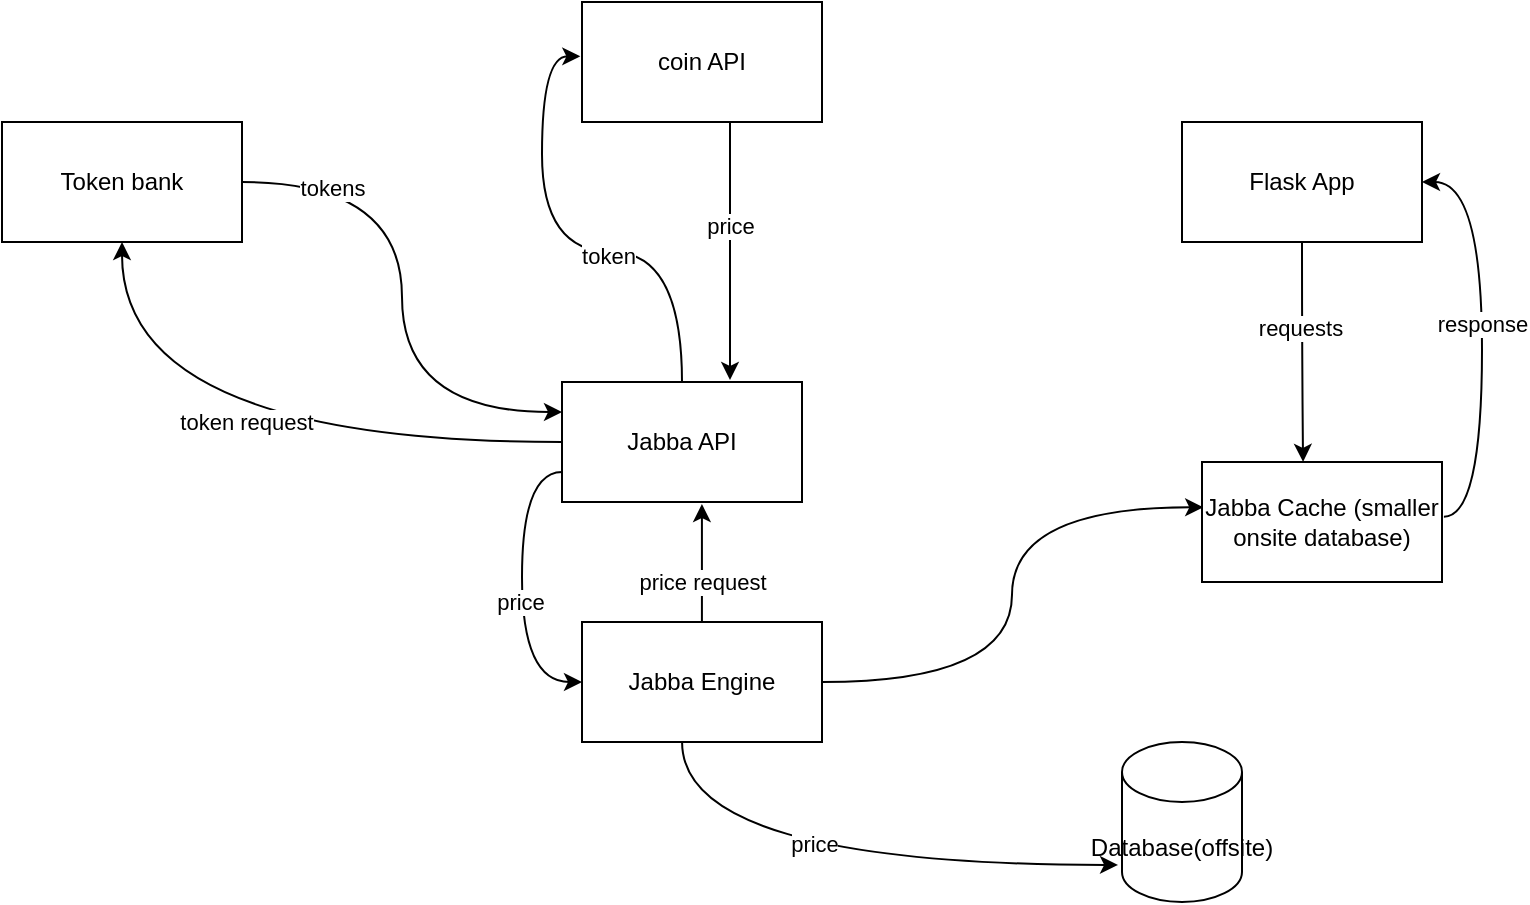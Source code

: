 <mxfile version="20.2.7" type="github">
  <diagram id="hZoHqJRuj1IjI9aY5LXZ" name="Page-1">
    <mxGraphModel dx="2381" dy="994" grid="1" gridSize="10" guides="1" tooltips="1" connect="1" arrows="1" fold="1" page="1" pageScale="1" pageWidth="827" pageHeight="1169" math="0" shadow="0">
      <root>
        <mxCell id="0" />
        <mxCell id="1" parent="0" />
        <mxCell id="qCfGOtzREUT_j8EuFqd_-5" style="edgeStyle=orthogonalEdgeStyle;rounded=0;orthogonalLoop=1;jettySize=auto;html=1;entryX=0.7;entryY=-0.017;entryDx=0;entryDy=0;entryPerimeter=0;" edge="1" parent="1" source="qCfGOtzREUT_j8EuFqd_-1" target="qCfGOtzREUT_j8EuFqd_-2">
          <mxGeometry relative="1" as="geometry">
            <Array as="points">
              <mxPoint x="264" y="320" />
              <mxPoint x="264" y="320" />
            </Array>
          </mxGeometry>
        </mxCell>
        <mxCell id="qCfGOtzREUT_j8EuFqd_-6" value="price" style="edgeLabel;html=1;align=center;verticalAlign=middle;resizable=0;points=[];" vertex="1" connectable="0" parent="qCfGOtzREUT_j8EuFqd_-5">
          <mxGeometry x="-0.194" relative="1" as="geometry">
            <mxPoint as="offset" />
          </mxGeometry>
        </mxCell>
        <mxCell id="qCfGOtzREUT_j8EuFqd_-1" value="coin API" style="rounded=0;whiteSpace=wrap;html=1;" vertex="1" parent="1">
          <mxGeometry x="190" y="220" width="120" height="60" as="geometry" />
        </mxCell>
        <mxCell id="qCfGOtzREUT_j8EuFqd_-3" style="edgeStyle=orthogonalEdgeStyle;rounded=0;orthogonalLoop=1;jettySize=auto;html=1;entryX=-0.007;entryY=0.453;entryDx=0;entryDy=0;entryPerimeter=0;curved=1;" edge="1" parent="1" source="qCfGOtzREUT_j8EuFqd_-2" target="qCfGOtzREUT_j8EuFqd_-1">
          <mxGeometry relative="1" as="geometry">
            <mxPoint x="210" y="280" as="targetPoint" />
          </mxGeometry>
        </mxCell>
        <mxCell id="qCfGOtzREUT_j8EuFqd_-4" value="token" style="edgeLabel;html=1;align=center;verticalAlign=middle;resizable=0;points=[];" vertex="1" connectable="0" parent="qCfGOtzREUT_j8EuFqd_-3">
          <mxGeometry x="-0.185" y="2" relative="1" as="geometry">
            <mxPoint as="offset" />
          </mxGeometry>
        </mxCell>
        <mxCell id="qCfGOtzREUT_j8EuFqd_-13" style="edgeStyle=orthogonalEdgeStyle;rounded=0;orthogonalLoop=1;jettySize=auto;html=1;entryX=0;entryY=0.5;entryDx=0;entryDy=0;curved=1;exitX=0;exitY=0.75;exitDx=0;exitDy=0;" edge="1" parent="1" source="qCfGOtzREUT_j8EuFqd_-2" target="qCfGOtzREUT_j8EuFqd_-9">
          <mxGeometry relative="1" as="geometry" />
        </mxCell>
        <mxCell id="qCfGOtzREUT_j8EuFqd_-14" value="price" style="edgeLabel;html=1;align=center;verticalAlign=middle;resizable=0;points=[];" vertex="1" connectable="0" parent="qCfGOtzREUT_j8EuFqd_-13">
          <mxGeometry x="0.097" y="-1" relative="1" as="geometry">
            <mxPoint as="offset" />
          </mxGeometry>
        </mxCell>
        <mxCell id="qCfGOtzREUT_j8EuFqd_-27" style="edgeStyle=orthogonalEdgeStyle;curved=1;rounded=0;orthogonalLoop=1;jettySize=auto;html=1;entryX=0.5;entryY=1;entryDx=0;entryDy=0;" edge="1" parent="1" source="qCfGOtzREUT_j8EuFqd_-2" target="qCfGOtzREUT_j8EuFqd_-24">
          <mxGeometry relative="1" as="geometry" />
        </mxCell>
        <mxCell id="qCfGOtzREUT_j8EuFqd_-28" value="token request" style="edgeLabel;html=1;align=center;verticalAlign=middle;resizable=0;points=[];" vertex="1" connectable="0" parent="qCfGOtzREUT_j8EuFqd_-27">
          <mxGeometry x="-0.01" y="-10" relative="1" as="geometry">
            <mxPoint as="offset" />
          </mxGeometry>
        </mxCell>
        <mxCell id="qCfGOtzREUT_j8EuFqd_-2" value="Jabba API" style="rounded=0;whiteSpace=wrap;html=1;" vertex="1" parent="1">
          <mxGeometry x="180" y="410" width="120" height="60" as="geometry" />
        </mxCell>
        <mxCell id="qCfGOtzREUT_j8EuFqd_-21" style="edgeStyle=orthogonalEdgeStyle;curved=1;rounded=0;orthogonalLoop=1;jettySize=auto;html=1;entryX=0.421;entryY=-0.001;entryDx=0;entryDy=0;entryPerimeter=0;" edge="1" parent="1" source="qCfGOtzREUT_j8EuFqd_-8" target="qCfGOtzREUT_j8EuFqd_-18">
          <mxGeometry relative="1" as="geometry" />
        </mxCell>
        <mxCell id="qCfGOtzREUT_j8EuFqd_-22" value="requests" style="edgeLabel;html=1;align=center;verticalAlign=middle;resizable=0;points=[];" vertex="1" connectable="0" parent="qCfGOtzREUT_j8EuFqd_-21">
          <mxGeometry x="-0.221" y="-1" relative="1" as="geometry">
            <mxPoint as="offset" />
          </mxGeometry>
        </mxCell>
        <mxCell id="qCfGOtzREUT_j8EuFqd_-8" value="Flask App" style="rounded=0;whiteSpace=wrap;html=1;" vertex="1" parent="1">
          <mxGeometry x="490" y="280" width="120" height="60" as="geometry" />
        </mxCell>
        <mxCell id="qCfGOtzREUT_j8EuFqd_-10" style="edgeStyle=orthogonalEdgeStyle;rounded=0;orthogonalLoop=1;jettySize=auto;html=1;entryX=0.583;entryY=1.017;entryDx=0;entryDy=0;entryPerimeter=0;" edge="1" parent="1" source="qCfGOtzREUT_j8EuFqd_-9" target="qCfGOtzREUT_j8EuFqd_-2">
          <mxGeometry relative="1" as="geometry" />
        </mxCell>
        <mxCell id="qCfGOtzREUT_j8EuFqd_-11" value="price request" style="edgeLabel;html=1;align=center;verticalAlign=middle;resizable=0;points=[];" vertex="1" connectable="0" parent="qCfGOtzREUT_j8EuFqd_-10">
          <mxGeometry x="-0.299" relative="1" as="geometry">
            <mxPoint as="offset" />
          </mxGeometry>
        </mxCell>
        <mxCell id="qCfGOtzREUT_j8EuFqd_-16" style="edgeStyle=orthogonalEdgeStyle;curved=1;rounded=0;orthogonalLoop=1;jettySize=auto;html=1;entryX=-0.033;entryY=0.768;entryDx=0;entryDy=0;entryPerimeter=0;exitX=0.417;exitY=1;exitDx=0;exitDy=0;exitPerimeter=0;" edge="1" parent="1" source="qCfGOtzREUT_j8EuFqd_-9" target="qCfGOtzREUT_j8EuFqd_-15">
          <mxGeometry relative="1" as="geometry" />
        </mxCell>
        <mxCell id="qCfGOtzREUT_j8EuFqd_-17" value="price" style="edgeLabel;html=1;align=center;verticalAlign=middle;resizable=0;points=[];" vertex="1" connectable="0" parent="qCfGOtzREUT_j8EuFqd_-16">
          <mxGeometry x="-0.089" y="11" relative="1" as="geometry">
            <mxPoint as="offset" />
          </mxGeometry>
        </mxCell>
        <mxCell id="qCfGOtzREUT_j8EuFqd_-19" style="edgeStyle=orthogonalEdgeStyle;curved=1;rounded=0;orthogonalLoop=1;jettySize=auto;html=1;entryX=0.005;entryY=0.378;entryDx=0;entryDy=0;entryPerimeter=0;" edge="1" parent="1" source="qCfGOtzREUT_j8EuFqd_-9" target="qCfGOtzREUT_j8EuFqd_-18">
          <mxGeometry relative="1" as="geometry" />
        </mxCell>
        <mxCell id="qCfGOtzREUT_j8EuFqd_-9" value="Jabba Engine" style="rounded=0;whiteSpace=wrap;html=1;" vertex="1" parent="1">
          <mxGeometry x="190" y="530" width="120" height="60" as="geometry" />
        </mxCell>
        <mxCell id="qCfGOtzREUT_j8EuFqd_-15" value="Database(offsite)" style="shape=cylinder3;whiteSpace=wrap;html=1;boundedLbl=1;backgroundOutline=1;size=15;" vertex="1" parent="1">
          <mxGeometry x="460" y="590" width="60" height="80" as="geometry" />
        </mxCell>
        <mxCell id="qCfGOtzREUT_j8EuFqd_-20" style="edgeStyle=orthogonalEdgeStyle;curved=1;rounded=0;orthogonalLoop=1;jettySize=auto;html=1;entryX=1;entryY=0.5;entryDx=0;entryDy=0;exitX=1.008;exitY=0.456;exitDx=0;exitDy=0;exitPerimeter=0;" edge="1" parent="1" source="qCfGOtzREUT_j8EuFqd_-18" target="qCfGOtzREUT_j8EuFqd_-8">
          <mxGeometry relative="1" as="geometry" />
        </mxCell>
        <mxCell id="qCfGOtzREUT_j8EuFqd_-23" value="response" style="edgeLabel;html=1;align=center;verticalAlign=middle;resizable=0;points=[];" vertex="1" connectable="0" parent="qCfGOtzREUT_j8EuFqd_-20">
          <mxGeometry x="0.072" relative="1" as="geometry">
            <mxPoint as="offset" />
          </mxGeometry>
        </mxCell>
        <mxCell id="qCfGOtzREUT_j8EuFqd_-18" value="Jabba Cache (smaller onsite database)" style="rounded=0;whiteSpace=wrap;html=1;" vertex="1" parent="1">
          <mxGeometry x="500" y="450" width="120" height="60" as="geometry" />
        </mxCell>
        <mxCell id="qCfGOtzREUT_j8EuFqd_-25" style="edgeStyle=orthogonalEdgeStyle;curved=1;rounded=0;orthogonalLoop=1;jettySize=auto;html=1;entryX=0;entryY=0.25;entryDx=0;entryDy=0;" edge="1" parent="1" source="qCfGOtzREUT_j8EuFqd_-24" target="qCfGOtzREUT_j8EuFqd_-2">
          <mxGeometry relative="1" as="geometry" />
        </mxCell>
        <mxCell id="qCfGOtzREUT_j8EuFqd_-26" value="tokens" style="edgeLabel;html=1;align=center;verticalAlign=middle;resizable=0;points=[];" vertex="1" connectable="0" parent="qCfGOtzREUT_j8EuFqd_-25">
          <mxGeometry x="-0.677" y="-3" relative="1" as="geometry">
            <mxPoint as="offset" />
          </mxGeometry>
        </mxCell>
        <mxCell id="qCfGOtzREUT_j8EuFqd_-24" value="Token bank" style="rounded=0;whiteSpace=wrap;html=1;" vertex="1" parent="1">
          <mxGeometry x="-100" y="280" width="120" height="60" as="geometry" />
        </mxCell>
      </root>
    </mxGraphModel>
  </diagram>
</mxfile>
